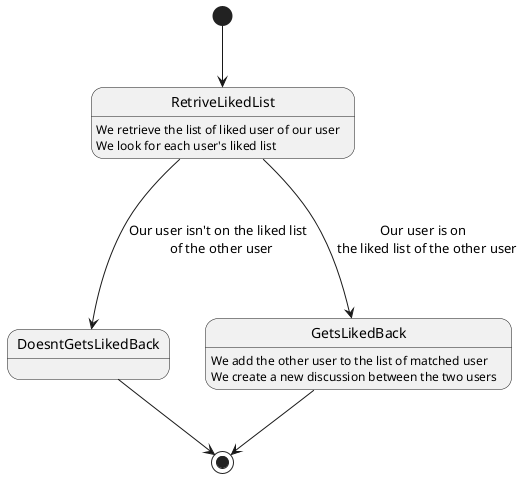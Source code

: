 @startuml

[*] --> RetriveLikedList 
RetriveLikedList : We retrieve the list of liked user of our user
RetriveLikedList : We look for each user's liked list

RetriveLikedList ---> DoesntGetsLikedBack : Our user isn't on the liked list \n of the other user
DoesntGetsLikedBack --> [*]

RetriveLikedList ---> GetsLikedBack : Our user is on \n the liked list of the other user
GetsLikedBack : We add the other user to the list of matched user
GetsLikedBack : We create a new discussion between the two users
GetsLikedBack --> [*]